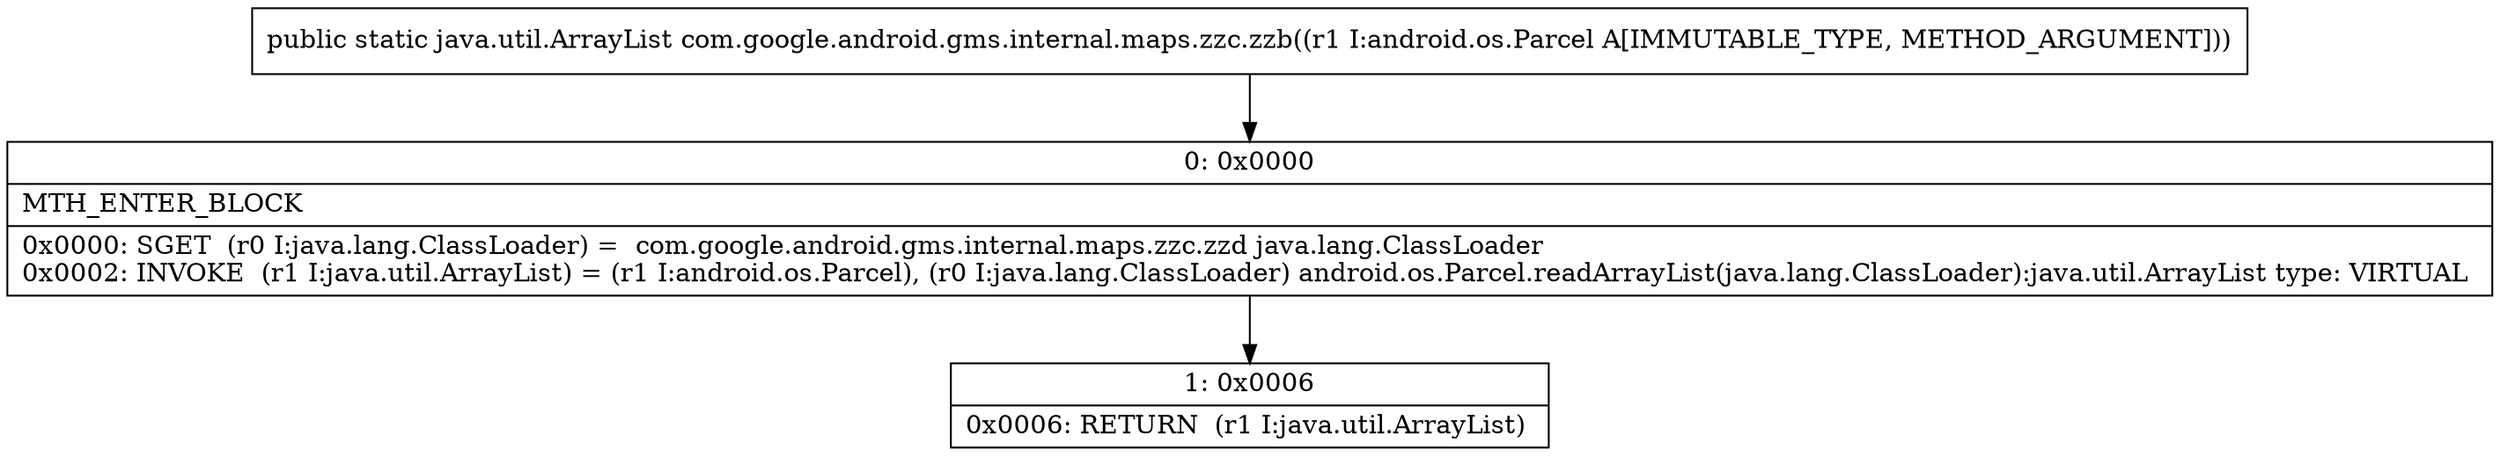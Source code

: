 digraph "CFG forcom.google.android.gms.internal.maps.zzc.zzb(Landroid\/os\/Parcel;)Ljava\/util\/ArrayList;" {
Node_0 [shape=record,label="{0\:\ 0x0000|MTH_ENTER_BLOCK\l|0x0000: SGET  (r0 I:java.lang.ClassLoader) =  com.google.android.gms.internal.maps.zzc.zzd java.lang.ClassLoader \l0x0002: INVOKE  (r1 I:java.util.ArrayList) = (r1 I:android.os.Parcel), (r0 I:java.lang.ClassLoader) android.os.Parcel.readArrayList(java.lang.ClassLoader):java.util.ArrayList type: VIRTUAL \l}"];
Node_1 [shape=record,label="{1\:\ 0x0006|0x0006: RETURN  (r1 I:java.util.ArrayList) \l}"];
MethodNode[shape=record,label="{public static java.util.ArrayList com.google.android.gms.internal.maps.zzc.zzb((r1 I:android.os.Parcel A[IMMUTABLE_TYPE, METHOD_ARGUMENT])) }"];
MethodNode -> Node_0;
Node_0 -> Node_1;
}

